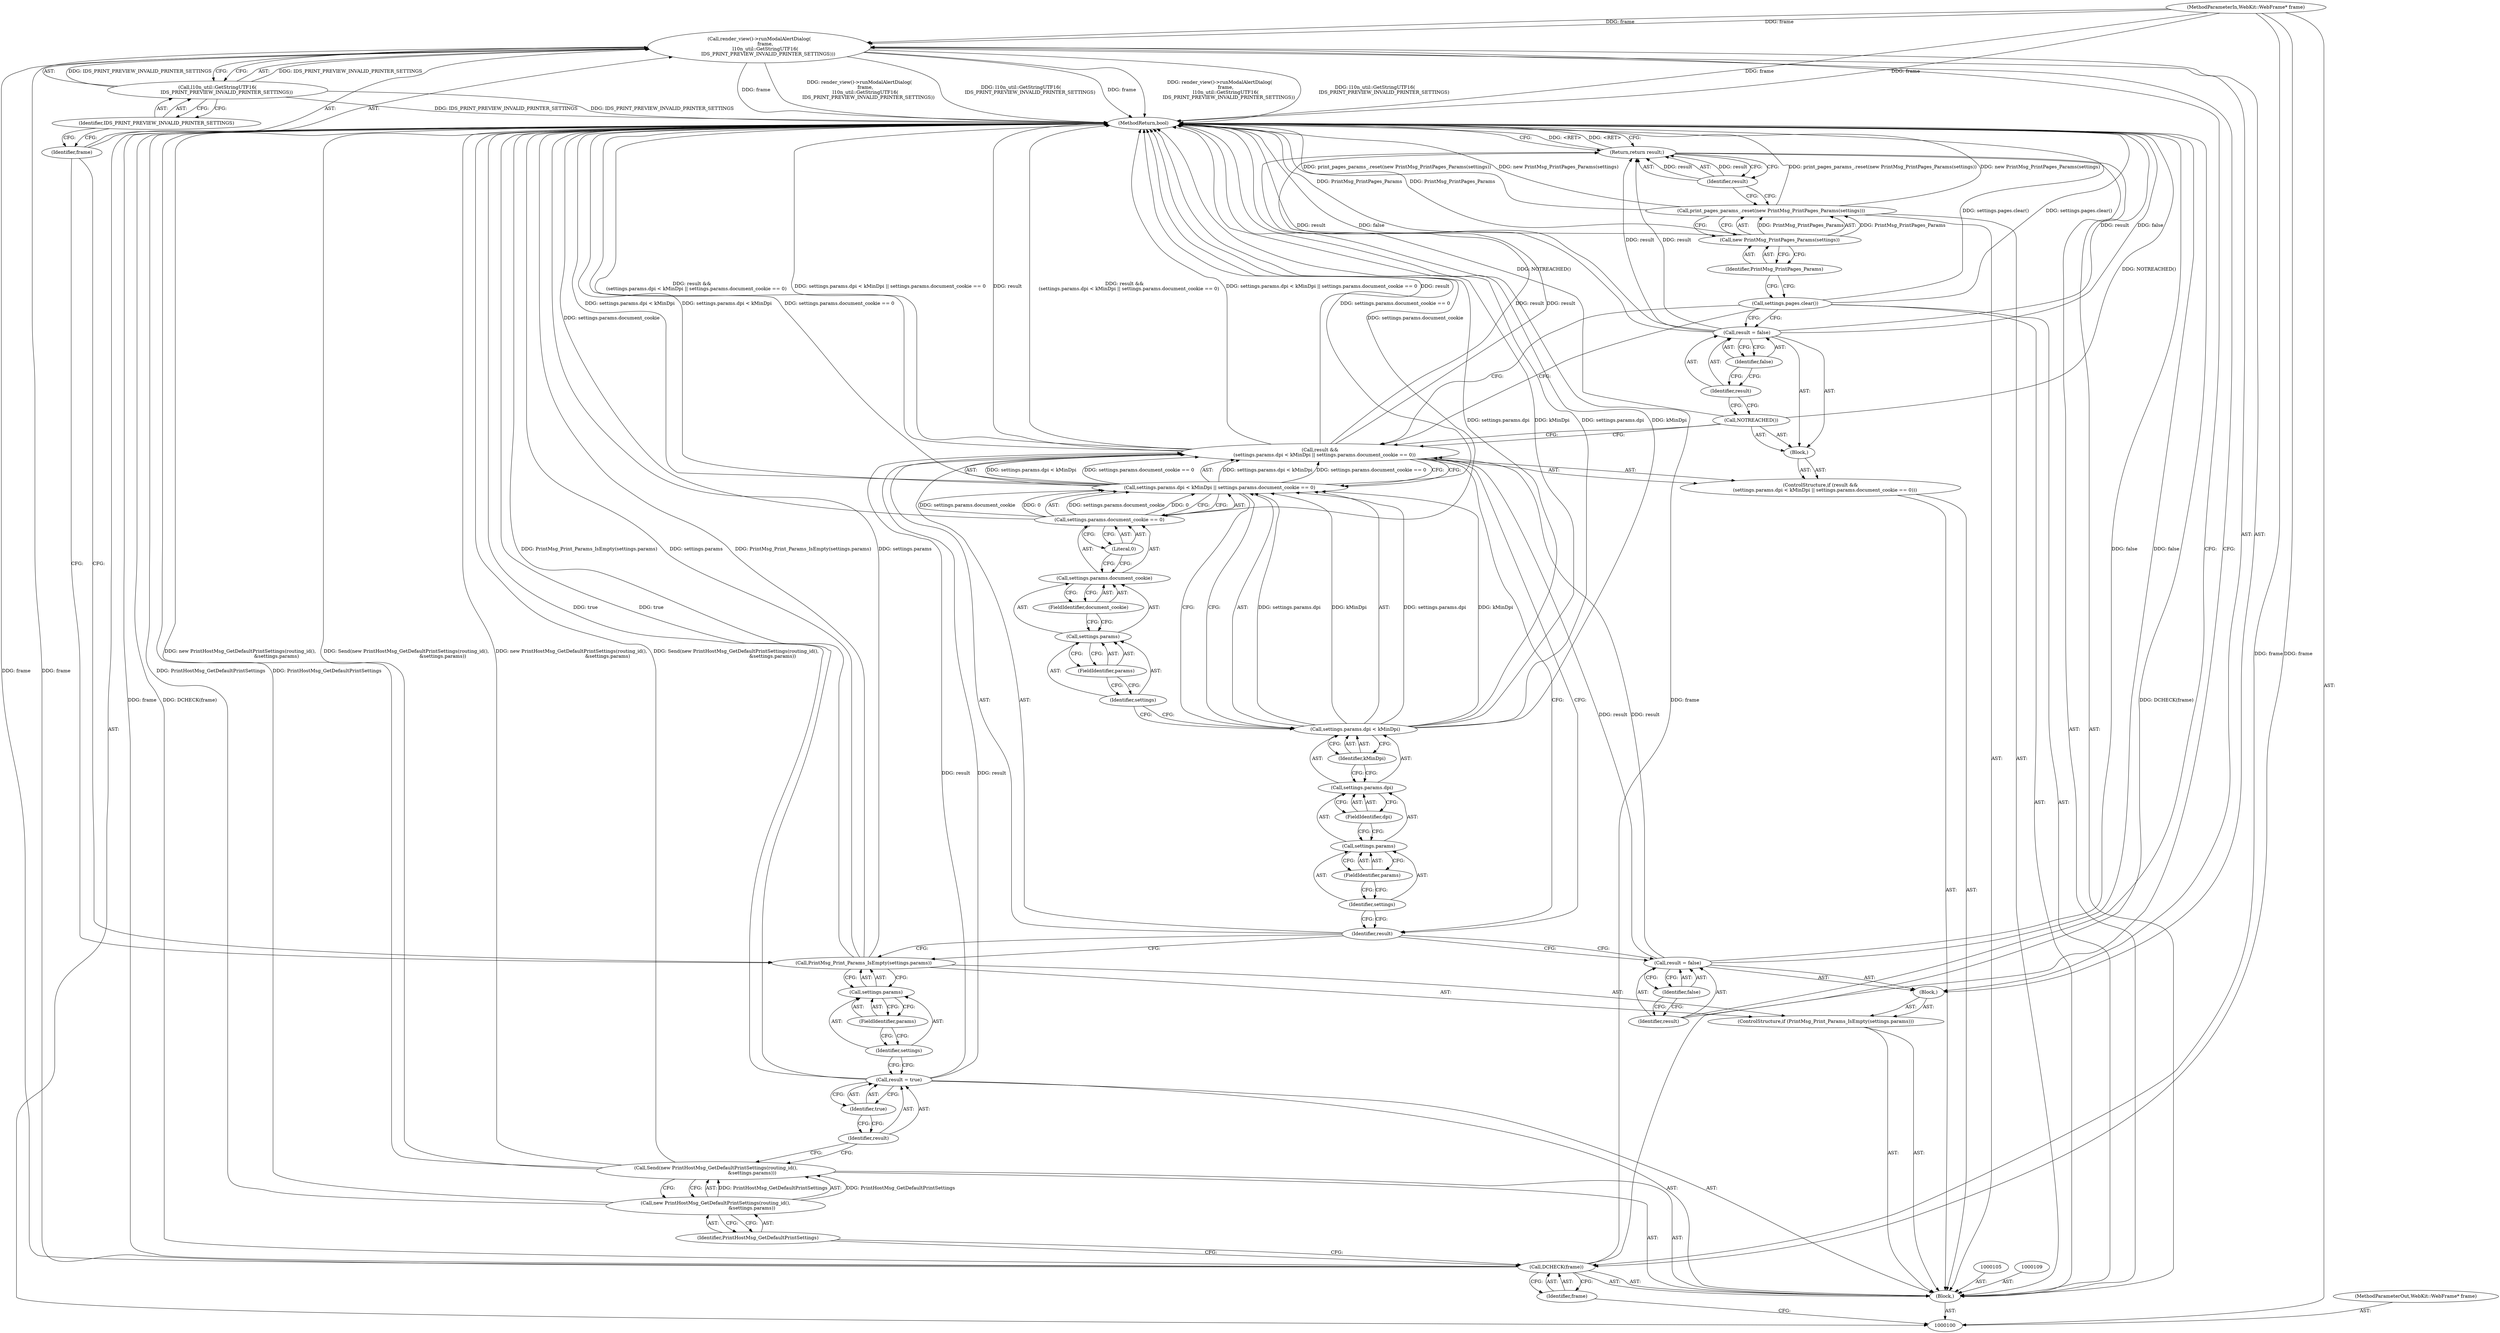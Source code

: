 digraph "0_Chrome_c7a90019bf7054145b11d2577b851cf2779d3d79_4" {
"1000119" [label="(Call,render_view()->runModalAlertDialog(\n        frame,\n        l10n_util::GetStringUTF16(\n            IDS_PRINT_PREVIEW_INVALID_PRINTER_SETTINGS)))"];
"1000120" [label="(Identifier,frame)"];
"1000121" [label="(Call,l10n_util::GetStringUTF16(\n            IDS_PRINT_PREVIEW_INVALID_PRINTER_SETTINGS))"];
"1000122" [label="(Identifier,IDS_PRINT_PREVIEW_INVALID_PRINTER_SETTINGS)"];
"1000125" [label="(Identifier,false)"];
"1000123" [label="(Call,result = false)"];
"1000124" [label="(Identifier,result)"];
"1000126" [label="(ControlStructure,if (result &&\n      (settings.params.dpi < kMinDpi || settings.params.document_cookie == 0)))"];
"1000127" [label="(Call,result &&\n      (settings.params.dpi < kMinDpi || settings.params.document_cookie == 0))"];
"1000128" [label="(Identifier,result)"];
"1000134" [label="(FieldIdentifier,params)"];
"1000135" [label="(FieldIdentifier,dpi)"];
"1000136" [label="(Identifier,kMinDpi)"];
"1000137" [label="(Call,settings.params.document_cookie == 0)"];
"1000138" [label="(Call,settings.params.document_cookie)"];
"1000139" [label="(Call,settings.params)"];
"1000140" [label="(Identifier,settings)"];
"1000141" [label="(FieldIdentifier,params)"];
"1000142" [label="(FieldIdentifier,document_cookie)"];
"1000129" [label="(Call,settings.params.dpi < kMinDpi || settings.params.document_cookie == 0)"];
"1000130" [label="(Call,settings.params.dpi < kMinDpi)"];
"1000131" [label="(Call,settings.params.dpi)"];
"1000132" [label="(Call,settings.params)"];
"1000133" [label="(Identifier,settings)"];
"1000143" [label="(Literal,0)"];
"1000144" [label="(Block,)"];
"1000145" [label="(Call,NOTREACHED())"];
"1000155" [label="(MethodReturn,bool)"];
"1000101" [label="(MethodParameterIn,WebKit::WebFrame* frame)"];
"1000228" [label="(MethodParameterOut,WebKit::WebFrame* frame)"];
"1000102" [label="(Block,)"];
"1000148" [label="(Identifier,false)"];
"1000146" [label="(Call,result = false)"];
"1000147" [label="(Identifier,result)"];
"1000149" [label="(Call,settings.pages.clear())"];
"1000150" [label="(Call,print_pages_params_.reset(new PrintMsg_PrintPages_Params(settings)))"];
"1000151" [label="(Call,new PrintMsg_PrintPages_Params(settings))"];
"1000152" [label="(Identifier,PrintMsg_PrintPages_Params)"];
"1000153" [label="(Return,return result;)"];
"1000154" [label="(Identifier,result)"];
"1000104" [label="(Identifier,frame)"];
"1000103" [label="(Call,DCHECK(frame))"];
"1000108" [label="(Identifier,PrintHostMsg_GetDefaultPrintSettings)"];
"1000106" [label="(Call,Send(new PrintHostMsg_GetDefaultPrintSettings(routing_id(),\n                                                &settings.params)))"];
"1000107" [label="(Call,new PrintHostMsg_GetDefaultPrintSettings(routing_id(),\n                                                &settings.params))"];
"1000112" [label="(Identifier,true)"];
"1000110" [label="(Call,result = true)"];
"1000111" [label="(Identifier,result)"];
"1000113" [label="(ControlStructure,if (PrintMsg_Print_Params_IsEmpty(settings.params)))"];
"1000115" [label="(Call,settings.params)"];
"1000116" [label="(Identifier,settings)"];
"1000117" [label="(FieldIdentifier,params)"];
"1000118" [label="(Block,)"];
"1000114" [label="(Call,PrintMsg_Print_Params_IsEmpty(settings.params))"];
"1000119" -> "1000118"  [label="AST: "];
"1000119" -> "1000121"  [label="CFG: "];
"1000120" -> "1000119"  [label="AST: "];
"1000121" -> "1000119"  [label="AST: "];
"1000124" -> "1000119"  [label="CFG: "];
"1000119" -> "1000155"  [label="DDG: render_view()->runModalAlertDialog(\n        frame,\n        l10n_util::GetStringUTF16(\n            IDS_PRINT_PREVIEW_INVALID_PRINTER_SETTINGS))"];
"1000119" -> "1000155"  [label="DDG: l10n_util::GetStringUTF16(\n            IDS_PRINT_PREVIEW_INVALID_PRINTER_SETTINGS)"];
"1000119" -> "1000155"  [label="DDG: frame"];
"1000103" -> "1000119"  [label="DDG: frame"];
"1000101" -> "1000119"  [label="DDG: frame"];
"1000121" -> "1000119"  [label="DDG: IDS_PRINT_PREVIEW_INVALID_PRINTER_SETTINGS"];
"1000120" -> "1000119"  [label="AST: "];
"1000120" -> "1000114"  [label="CFG: "];
"1000122" -> "1000120"  [label="CFG: "];
"1000121" -> "1000119"  [label="AST: "];
"1000121" -> "1000122"  [label="CFG: "];
"1000122" -> "1000121"  [label="AST: "];
"1000119" -> "1000121"  [label="CFG: "];
"1000121" -> "1000155"  [label="DDG: IDS_PRINT_PREVIEW_INVALID_PRINTER_SETTINGS"];
"1000121" -> "1000119"  [label="DDG: IDS_PRINT_PREVIEW_INVALID_PRINTER_SETTINGS"];
"1000122" -> "1000121"  [label="AST: "];
"1000122" -> "1000120"  [label="CFG: "];
"1000121" -> "1000122"  [label="CFG: "];
"1000125" -> "1000123"  [label="AST: "];
"1000125" -> "1000124"  [label="CFG: "];
"1000123" -> "1000125"  [label="CFG: "];
"1000123" -> "1000118"  [label="AST: "];
"1000123" -> "1000125"  [label="CFG: "];
"1000124" -> "1000123"  [label="AST: "];
"1000125" -> "1000123"  [label="AST: "];
"1000128" -> "1000123"  [label="CFG: "];
"1000123" -> "1000155"  [label="DDG: false"];
"1000123" -> "1000127"  [label="DDG: result"];
"1000124" -> "1000123"  [label="AST: "];
"1000124" -> "1000119"  [label="CFG: "];
"1000125" -> "1000124"  [label="CFG: "];
"1000126" -> "1000102"  [label="AST: "];
"1000127" -> "1000126"  [label="AST: "];
"1000144" -> "1000126"  [label="AST: "];
"1000127" -> "1000126"  [label="AST: "];
"1000127" -> "1000128"  [label="CFG: "];
"1000127" -> "1000129"  [label="CFG: "];
"1000128" -> "1000127"  [label="AST: "];
"1000129" -> "1000127"  [label="AST: "];
"1000145" -> "1000127"  [label="CFG: "];
"1000149" -> "1000127"  [label="CFG: "];
"1000127" -> "1000155"  [label="DDG: result &&\n      (settings.params.dpi < kMinDpi || settings.params.document_cookie == 0)"];
"1000127" -> "1000155"  [label="DDG: settings.params.dpi < kMinDpi || settings.params.document_cookie == 0"];
"1000127" -> "1000155"  [label="DDG: result"];
"1000110" -> "1000127"  [label="DDG: result"];
"1000123" -> "1000127"  [label="DDG: result"];
"1000129" -> "1000127"  [label="DDG: settings.params.dpi < kMinDpi"];
"1000129" -> "1000127"  [label="DDG: settings.params.document_cookie == 0"];
"1000127" -> "1000153"  [label="DDG: result"];
"1000128" -> "1000127"  [label="AST: "];
"1000128" -> "1000123"  [label="CFG: "];
"1000128" -> "1000114"  [label="CFG: "];
"1000133" -> "1000128"  [label="CFG: "];
"1000127" -> "1000128"  [label="CFG: "];
"1000134" -> "1000132"  [label="AST: "];
"1000134" -> "1000133"  [label="CFG: "];
"1000132" -> "1000134"  [label="CFG: "];
"1000135" -> "1000131"  [label="AST: "];
"1000135" -> "1000132"  [label="CFG: "];
"1000131" -> "1000135"  [label="CFG: "];
"1000136" -> "1000130"  [label="AST: "];
"1000136" -> "1000131"  [label="CFG: "];
"1000130" -> "1000136"  [label="CFG: "];
"1000137" -> "1000129"  [label="AST: "];
"1000137" -> "1000143"  [label="CFG: "];
"1000138" -> "1000137"  [label="AST: "];
"1000143" -> "1000137"  [label="AST: "];
"1000129" -> "1000137"  [label="CFG: "];
"1000137" -> "1000155"  [label="DDG: settings.params.document_cookie"];
"1000137" -> "1000129"  [label="DDG: settings.params.document_cookie"];
"1000137" -> "1000129"  [label="DDG: 0"];
"1000138" -> "1000137"  [label="AST: "];
"1000138" -> "1000142"  [label="CFG: "];
"1000139" -> "1000138"  [label="AST: "];
"1000142" -> "1000138"  [label="AST: "];
"1000143" -> "1000138"  [label="CFG: "];
"1000139" -> "1000138"  [label="AST: "];
"1000139" -> "1000141"  [label="CFG: "];
"1000140" -> "1000139"  [label="AST: "];
"1000141" -> "1000139"  [label="AST: "];
"1000142" -> "1000139"  [label="CFG: "];
"1000140" -> "1000139"  [label="AST: "];
"1000140" -> "1000130"  [label="CFG: "];
"1000141" -> "1000140"  [label="CFG: "];
"1000141" -> "1000139"  [label="AST: "];
"1000141" -> "1000140"  [label="CFG: "];
"1000139" -> "1000141"  [label="CFG: "];
"1000142" -> "1000138"  [label="AST: "];
"1000142" -> "1000139"  [label="CFG: "];
"1000138" -> "1000142"  [label="CFG: "];
"1000129" -> "1000127"  [label="AST: "];
"1000129" -> "1000130"  [label="CFG: "];
"1000129" -> "1000137"  [label="CFG: "];
"1000130" -> "1000129"  [label="AST: "];
"1000137" -> "1000129"  [label="AST: "];
"1000127" -> "1000129"  [label="CFG: "];
"1000129" -> "1000155"  [label="DDG: settings.params.dpi < kMinDpi"];
"1000129" -> "1000155"  [label="DDG: settings.params.document_cookie == 0"];
"1000129" -> "1000127"  [label="DDG: settings.params.dpi < kMinDpi"];
"1000129" -> "1000127"  [label="DDG: settings.params.document_cookie == 0"];
"1000130" -> "1000129"  [label="DDG: settings.params.dpi"];
"1000130" -> "1000129"  [label="DDG: kMinDpi"];
"1000137" -> "1000129"  [label="DDG: settings.params.document_cookie"];
"1000137" -> "1000129"  [label="DDG: 0"];
"1000130" -> "1000129"  [label="AST: "];
"1000130" -> "1000136"  [label="CFG: "];
"1000131" -> "1000130"  [label="AST: "];
"1000136" -> "1000130"  [label="AST: "];
"1000140" -> "1000130"  [label="CFG: "];
"1000129" -> "1000130"  [label="CFG: "];
"1000130" -> "1000155"  [label="DDG: settings.params.dpi"];
"1000130" -> "1000155"  [label="DDG: kMinDpi"];
"1000130" -> "1000129"  [label="DDG: settings.params.dpi"];
"1000130" -> "1000129"  [label="DDG: kMinDpi"];
"1000131" -> "1000130"  [label="AST: "];
"1000131" -> "1000135"  [label="CFG: "];
"1000132" -> "1000131"  [label="AST: "];
"1000135" -> "1000131"  [label="AST: "];
"1000136" -> "1000131"  [label="CFG: "];
"1000132" -> "1000131"  [label="AST: "];
"1000132" -> "1000134"  [label="CFG: "];
"1000133" -> "1000132"  [label="AST: "];
"1000134" -> "1000132"  [label="AST: "];
"1000135" -> "1000132"  [label="CFG: "];
"1000133" -> "1000132"  [label="AST: "];
"1000133" -> "1000128"  [label="CFG: "];
"1000134" -> "1000133"  [label="CFG: "];
"1000143" -> "1000137"  [label="AST: "];
"1000143" -> "1000138"  [label="CFG: "];
"1000137" -> "1000143"  [label="CFG: "];
"1000144" -> "1000126"  [label="AST: "];
"1000145" -> "1000144"  [label="AST: "];
"1000146" -> "1000144"  [label="AST: "];
"1000145" -> "1000144"  [label="AST: "];
"1000145" -> "1000127"  [label="CFG: "];
"1000147" -> "1000145"  [label="CFG: "];
"1000145" -> "1000155"  [label="DDG: NOTREACHED()"];
"1000155" -> "1000100"  [label="AST: "];
"1000155" -> "1000153"  [label="CFG: "];
"1000153" -> "1000155"  [label="DDG: <RET>"];
"1000129" -> "1000155"  [label="DDG: settings.params.dpi < kMinDpi"];
"1000129" -> "1000155"  [label="DDG: settings.params.document_cookie == 0"];
"1000123" -> "1000155"  [label="DDG: false"];
"1000107" -> "1000155"  [label="DDG: PrintHostMsg_GetDefaultPrintSettings"];
"1000103" -> "1000155"  [label="DDG: frame"];
"1000103" -> "1000155"  [label="DDG: DCHECK(frame)"];
"1000114" -> "1000155"  [label="DDG: PrintMsg_Print_Params_IsEmpty(settings.params)"];
"1000114" -> "1000155"  [label="DDG: settings.params"];
"1000151" -> "1000155"  [label="DDG: PrintMsg_PrintPages_Params"];
"1000127" -> "1000155"  [label="DDG: result &&\n      (settings.params.dpi < kMinDpi || settings.params.document_cookie == 0)"];
"1000127" -> "1000155"  [label="DDG: settings.params.dpi < kMinDpi || settings.params.document_cookie == 0"];
"1000127" -> "1000155"  [label="DDG: result"];
"1000110" -> "1000155"  [label="DDG: true"];
"1000150" -> "1000155"  [label="DDG: print_pages_params_.reset(new PrintMsg_PrintPages_Params(settings))"];
"1000150" -> "1000155"  [label="DDG: new PrintMsg_PrintPages_Params(settings)"];
"1000119" -> "1000155"  [label="DDG: render_view()->runModalAlertDialog(\n        frame,\n        l10n_util::GetStringUTF16(\n            IDS_PRINT_PREVIEW_INVALID_PRINTER_SETTINGS))"];
"1000119" -> "1000155"  [label="DDG: l10n_util::GetStringUTF16(\n            IDS_PRINT_PREVIEW_INVALID_PRINTER_SETTINGS)"];
"1000119" -> "1000155"  [label="DDG: frame"];
"1000146" -> "1000155"  [label="DDG: result"];
"1000146" -> "1000155"  [label="DDG: false"];
"1000130" -> "1000155"  [label="DDG: settings.params.dpi"];
"1000130" -> "1000155"  [label="DDG: kMinDpi"];
"1000106" -> "1000155"  [label="DDG: new PrintHostMsg_GetDefaultPrintSettings(routing_id(),\n                                                &settings.params)"];
"1000106" -> "1000155"  [label="DDG: Send(new PrintHostMsg_GetDefaultPrintSettings(routing_id(),\n                                                &settings.params))"];
"1000149" -> "1000155"  [label="DDG: settings.pages.clear()"];
"1000101" -> "1000155"  [label="DDG: frame"];
"1000121" -> "1000155"  [label="DDG: IDS_PRINT_PREVIEW_INVALID_PRINTER_SETTINGS"];
"1000145" -> "1000155"  [label="DDG: NOTREACHED()"];
"1000137" -> "1000155"  [label="DDG: settings.params.document_cookie"];
"1000101" -> "1000100"  [label="AST: "];
"1000101" -> "1000155"  [label="DDG: frame"];
"1000101" -> "1000103"  [label="DDG: frame"];
"1000101" -> "1000119"  [label="DDG: frame"];
"1000228" -> "1000100"  [label="AST: "];
"1000102" -> "1000100"  [label="AST: "];
"1000103" -> "1000102"  [label="AST: "];
"1000105" -> "1000102"  [label="AST: "];
"1000106" -> "1000102"  [label="AST: "];
"1000109" -> "1000102"  [label="AST: "];
"1000110" -> "1000102"  [label="AST: "];
"1000113" -> "1000102"  [label="AST: "];
"1000126" -> "1000102"  [label="AST: "];
"1000149" -> "1000102"  [label="AST: "];
"1000150" -> "1000102"  [label="AST: "];
"1000153" -> "1000102"  [label="AST: "];
"1000148" -> "1000146"  [label="AST: "];
"1000148" -> "1000147"  [label="CFG: "];
"1000146" -> "1000148"  [label="CFG: "];
"1000146" -> "1000144"  [label="AST: "];
"1000146" -> "1000148"  [label="CFG: "];
"1000147" -> "1000146"  [label="AST: "];
"1000148" -> "1000146"  [label="AST: "];
"1000149" -> "1000146"  [label="CFG: "];
"1000146" -> "1000155"  [label="DDG: result"];
"1000146" -> "1000155"  [label="DDG: false"];
"1000146" -> "1000153"  [label="DDG: result"];
"1000147" -> "1000146"  [label="AST: "];
"1000147" -> "1000145"  [label="CFG: "];
"1000148" -> "1000147"  [label="CFG: "];
"1000149" -> "1000102"  [label="AST: "];
"1000149" -> "1000146"  [label="CFG: "];
"1000149" -> "1000127"  [label="CFG: "];
"1000152" -> "1000149"  [label="CFG: "];
"1000149" -> "1000155"  [label="DDG: settings.pages.clear()"];
"1000150" -> "1000102"  [label="AST: "];
"1000150" -> "1000151"  [label="CFG: "];
"1000151" -> "1000150"  [label="AST: "];
"1000154" -> "1000150"  [label="CFG: "];
"1000150" -> "1000155"  [label="DDG: print_pages_params_.reset(new PrintMsg_PrintPages_Params(settings))"];
"1000150" -> "1000155"  [label="DDG: new PrintMsg_PrintPages_Params(settings)"];
"1000151" -> "1000150"  [label="DDG: PrintMsg_PrintPages_Params"];
"1000151" -> "1000150"  [label="AST: "];
"1000151" -> "1000152"  [label="CFG: "];
"1000152" -> "1000151"  [label="AST: "];
"1000150" -> "1000151"  [label="CFG: "];
"1000151" -> "1000155"  [label="DDG: PrintMsg_PrintPages_Params"];
"1000151" -> "1000150"  [label="DDG: PrintMsg_PrintPages_Params"];
"1000152" -> "1000151"  [label="AST: "];
"1000152" -> "1000149"  [label="CFG: "];
"1000151" -> "1000152"  [label="CFG: "];
"1000153" -> "1000102"  [label="AST: "];
"1000153" -> "1000154"  [label="CFG: "];
"1000154" -> "1000153"  [label="AST: "];
"1000155" -> "1000153"  [label="CFG: "];
"1000153" -> "1000155"  [label="DDG: <RET>"];
"1000154" -> "1000153"  [label="DDG: result"];
"1000127" -> "1000153"  [label="DDG: result"];
"1000146" -> "1000153"  [label="DDG: result"];
"1000154" -> "1000153"  [label="AST: "];
"1000154" -> "1000150"  [label="CFG: "];
"1000153" -> "1000154"  [label="CFG: "];
"1000154" -> "1000153"  [label="DDG: result"];
"1000104" -> "1000103"  [label="AST: "];
"1000104" -> "1000100"  [label="CFG: "];
"1000103" -> "1000104"  [label="CFG: "];
"1000103" -> "1000102"  [label="AST: "];
"1000103" -> "1000104"  [label="CFG: "];
"1000104" -> "1000103"  [label="AST: "];
"1000108" -> "1000103"  [label="CFG: "];
"1000103" -> "1000155"  [label="DDG: frame"];
"1000103" -> "1000155"  [label="DDG: DCHECK(frame)"];
"1000101" -> "1000103"  [label="DDG: frame"];
"1000103" -> "1000119"  [label="DDG: frame"];
"1000108" -> "1000107"  [label="AST: "];
"1000108" -> "1000103"  [label="CFG: "];
"1000107" -> "1000108"  [label="CFG: "];
"1000106" -> "1000102"  [label="AST: "];
"1000106" -> "1000107"  [label="CFG: "];
"1000107" -> "1000106"  [label="AST: "];
"1000111" -> "1000106"  [label="CFG: "];
"1000106" -> "1000155"  [label="DDG: new PrintHostMsg_GetDefaultPrintSettings(routing_id(),\n                                                &settings.params)"];
"1000106" -> "1000155"  [label="DDG: Send(new PrintHostMsg_GetDefaultPrintSettings(routing_id(),\n                                                &settings.params))"];
"1000107" -> "1000106"  [label="DDG: PrintHostMsg_GetDefaultPrintSettings"];
"1000107" -> "1000106"  [label="AST: "];
"1000107" -> "1000108"  [label="CFG: "];
"1000108" -> "1000107"  [label="AST: "];
"1000106" -> "1000107"  [label="CFG: "];
"1000107" -> "1000155"  [label="DDG: PrintHostMsg_GetDefaultPrintSettings"];
"1000107" -> "1000106"  [label="DDG: PrintHostMsg_GetDefaultPrintSettings"];
"1000112" -> "1000110"  [label="AST: "];
"1000112" -> "1000111"  [label="CFG: "];
"1000110" -> "1000112"  [label="CFG: "];
"1000110" -> "1000102"  [label="AST: "];
"1000110" -> "1000112"  [label="CFG: "];
"1000111" -> "1000110"  [label="AST: "];
"1000112" -> "1000110"  [label="AST: "];
"1000116" -> "1000110"  [label="CFG: "];
"1000110" -> "1000155"  [label="DDG: true"];
"1000110" -> "1000127"  [label="DDG: result"];
"1000111" -> "1000110"  [label="AST: "];
"1000111" -> "1000106"  [label="CFG: "];
"1000112" -> "1000111"  [label="CFG: "];
"1000113" -> "1000102"  [label="AST: "];
"1000114" -> "1000113"  [label="AST: "];
"1000118" -> "1000113"  [label="AST: "];
"1000115" -> "1000114"  [label="AST: "];
"1000115" -> "1000117"  [label="CFG: "];
"1000116" -> "1000115"  [label="AST: "];
"1000117" -> "1000115"  [label="AST: "];
"1000114" -> "1000115"  [label="CFG: "];
"1000116" -> "1000115"  [label="AST: "];
"1000116" -> "1000110"  [label="CFG: "];
"1000117" -> "1000116"  [label="CFG: "];
"1000117" -> "1000115"  [label="AST: "];
"1000117" -> "1000116"  [label="CFG: "];
"1000115" -> "1000117"  [label="CFG: "];
"1000118" -> "1000113"  [label="AST: "];
"1000119" -> "1000118"  [label="AST: "];
"1000123" -> "1000118"  [label="AST: "];
"1000114" -> "1000113"  [label="AST: "];
"1000114" -> "1000115"  [label="CFG: "];
"1000115" -> "1000114"  [label="AST: "];
"1000120" -> "1000114"  [label="CFG: "];
"1000128" -> "1000114"  [label="CFG: "];
"1000114" -> "1000155"  [label="DDG: PrintMsg_Print_Params_IsEmpty(settings.params)"];
"1000114" -> "1000155"  [label="DDG: settings.params"];
}
